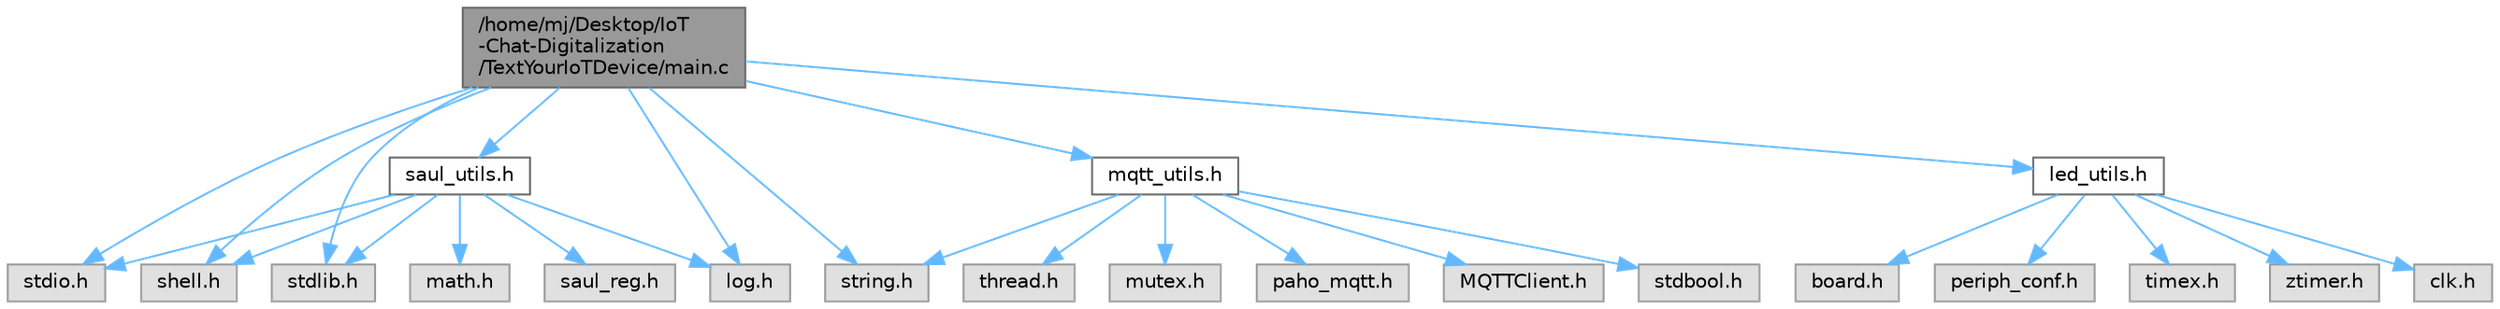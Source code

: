 digraph "/home/mj/Desktop/IoT-Chat-Digitalization/TextYourIoTDevice/main.c"
{
 // LATEX_PDF_SIZE
  bgcolor="transparent";
  edge [fontname=Helvetica,fontsize=10,labelfontname=Helvetica,labelfontsize=10];
  node [fontname=Helvetica,fontsize=10,shape=box,height=0.2,width=0.4];
  Node1 [id="Node000001",label="/home/mj/Desktop/IoT\l-Chat-Digitalization\l/TextYourIoTDevice/main.c",height=0.2,width=0.4,color="gray40", fillcolor="grey60", style="filled", fontcolor="black",tooltip="MQTT-basierte Sensordatenkommunikation mit RIOT OS."];
  Node1 -> Node2 [id="edge26_Node000001_Node000002",color="steelblue1",style="solid",tooltip=" "];
  Node2 [id="Node000002",label="stdio.h",height=0.2,width=0.4,color="grey60", fillcolor="#E0E0E0", style="filled",tooltip=" "];
  Node1 -> Node3 [id="edge27_Node000001_Node000003",color="steelblue1",style="solid",tooltip=" "];
  Node3 [id="Node000003",label="shell.h",height=0.2,width=0.4,color="grey60", fillcolor="#E0E0E0", style="filled",tooltip=" "];
  Node1 -> Node4 [id="edge28_Node000001_Node000004",color="steelblue1",style="solid",tooltip=" "];
  Node4 [id="Node000004",label="string.h",height=0.2,width=0.4,color="grey60", fillcolor="#E0E0E0", style="filled",tooltip=" "];
  Node1 -> Node5 [id="edge29_Node000001_Node000005",color="steelblue1",style="solid",tooltip=" "];
  Node5 [id="Node000005",label="stdlib.h",height=0.2,width=0.4,color="grey60", fillcolor="#E0E0E0", style="filled",tooltip=" "];
  Node1 -> Node6 [id="edge30_Node000001_Node000006",color="steelblue1",style="solid",tooltip=" "];
  Node6 [id="Node000006",label="saul_utils.h",height=0.2,width=0.4,color="grey40", fillcolor="white", style="filled",URL="$saul__utils_8h.html",tooltip="Header-Datei für die Verwaltung und Verarbeitung von SAUL-Geräten."];
  Node6 -> Node2 [id="edge31_Node000006_Node000002",color="steelblue1",style="solid",tooltip=" "];
  Node6 -> Node7 [id="edge32_Node000006_Node000007",color="steelblue1",style="solid",tooltip=" "];
  Node7 [id="Node000007",label="saul_reg.h",height=0.2,width=0.4,color="grey60", fillcolor="#E0E0E0", style="filled",tooltip=" "];
  Node6 -> Node3 [id="edge33_Node000006_Node000003",color="steelblue1",style="solid",tooltip=" "];
  Node6 -> Node8 [id="edge34_Node000006_Node000008",color="steelblue1",style="solid",tooltip=" "];
  Node8 [id="Node000008",label="math.h",height=0.2,width=0.4,color="grey60", fillcolor="#E0E0E0", style="filled",tooltip=" "];
  Node6 -> Node5 [id="edge35_Node000006_Node000005",color="steelblue1",style="solid",tooltip=" "];
  Node6 -> Node9 [id="edge36_Node000006_Node000009",color="steelblue1",style="solid",tooltip=" "];
  Node9 [id="Node000009",label="log.h",height=0.2,width=0.4,color="grey60", fillcolor="#E0E0E0", style="filled",tooltip=" "];
  Node1 -> Node9 [id="edge37_Node000001_Node000009",color="steelblue1",style="solid",tooltip=" "];
  Node1 -> Node10 [id="edge38_Node000001_Node000010",color="steelblue1",style="solid",tooltip=" "];
  Node10 [id="Node000010",label="led_utils.h",height=0.2,width=0.4,color="grey40", fillcolor="white", style="filled",URL="$led__utils_8h.html",tooltip="Header-Datei für die SAUL-Geräteverwaltung und LED-Steuerung."];
  Node10 -> Node11 [id="edge39_Node000010_Node000011",color="steelblue1",style="solid",tooltip=" "];
  Node11 [id="Node000011",label="clk.h",height=0.2,width=0.4,color="grey60", fillcolor="#E0E0E0", style="filled",tooltip=" "];
  Node10 -> Node12 [id="edge40_Node000010_Node000012",color="steelblue1",style="solid",tooltip=" "];
  Node12 [id="Node000012",label="board.h",height=0.2,width=0.4,color="grey60", fillcolor="#E0E0E0", style="filled",tooltip=" "];
  Node10 -> Node13 [id="edge41_Node000010_Node000013",color="steelblue1",style="solid",tooltip=" "];
  Node13 [id="Node000013",label="periph_conf.h",height=0.2,width=0.4,color="grey60", fillcolor="#E0E0E0", style="filled",tooltip=" "];
  Node10 -> Node14 [id="edge42_Node000010_Node000014",color="steelblue1",style="solid",tooltip=" "];
  Node14 [id="Node000014",label="timex.h",height=0.2,width=0.4,color="grey60", fillcolor="#E0E0E0", style="filled",tooltip=" "];
  Node10 -> Node15 [id="edge43_Node000010_Node000015",color="steelblue1",style="solid",tooltip=" "];
  Node15 [id="Node000015",label="ztimer.h",height=0.2,width=0.4,color="grey60", fillcolor="#E0E0E0", style="filled",tooltip=" "];
  Node1 -> Node16 [id="edge44_Node000001_Node000016",color="steelblue1",style="solid",tooltip=" "];
  Node16 [id="Node000016",label="mqtt_utils.h",height=0.2,width=0.4,color="grey40", fillcolor="white", style="filled",URL="$mqtt__utils_8h.html",tooltip="Header-Datei für die MQTT-Kommunikation und -Konfiguration."];
  Node16 -> Node4 [id="edge45_Node000016_Node000004",color="steelblue1",style="solid",tooltip=" "];
  Node16 -> Node17 [id="edge46_Node000016_Node000017",color="steelblue1",style="solid",tooltip=" "];
  Node17 [id="Node000017",label="stdbool.h",height=0.2,width=0.4,color="grey60", fillcolor="#E0E0E0", style="filled",tooltip=" "];
  Node16 -> Node18 [id="edge47_Node000016_Node000018",color="steelblue1",style="solid",tooltip=" "];
  Node18 [id="Node000018",label="thread.h",height=0.2,width=0.4,color="grey60", fillcolor="#E0E0E0", style="filled",tooltip=" "];
  Node16 -> Node19 [id="edge48_Node000016_Node000019",color="steelblue1",style="solid",tooltip=" "];
  Node19 [id="Node000019",label="mutex.h",height=0.2,width=0.4,color="grey60", fillcolor="#E0E0E0", style="filled",tooltip=" "];
  Node16 -> Node20 [id="edge49_Node000016_Node000020",color="steelblue1",style="solid",tooltip=" "];
  Node20 [id="Node000020",label="paho_mqtt.h",height=0.2,width=0.4,color="grey60", fillcolor="#E0E0E0", style="filled",tooltip=" "];
  Node16 -> Node21 [id="edge50_Node000016_Node000021",color="steelblue1",style="solid",tooltip=" "];
  Node21 [id="Node000021",label="MQTTClient.h",height=0.2,width=0.4,color="grey60", fillcolor="#E0E0E0", style="filled",tooltip=" "];
}
